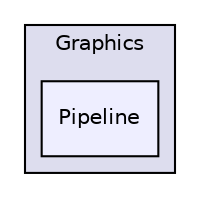 digraph "C:/Project/GitRepos/DirectX/SimpleLibrary2D_01/SimpleLibrary2D_01/SimpleLibrary2D_01/Engine/Graphics/Pipeline" {
  compound=true
  node [ fontsize="10", fontname="Helvetica"];
  edge [ labelfontsize="10", labelfontname="Helvetica"];
  subgraph clusterdir_adbc8a6163513055605dacbe76b010f7 {
    graph [ bgcolor="#ddddee", pencolor="black", label="Graphics" fontname="Helvetica", fontsize="10", URL="dir_adbc8a6163513055605dacbe76b010f7.html"]
  dir_5435fed6eeba3cff26620ca8bb20cc97 [shape=box, label="Pipeline", style="filled", fillcolor="#eeeeff", pencolor="black", URL="dir_5435fed6eeba3cff26620ca8bb20cc97.html"];
  }
}
